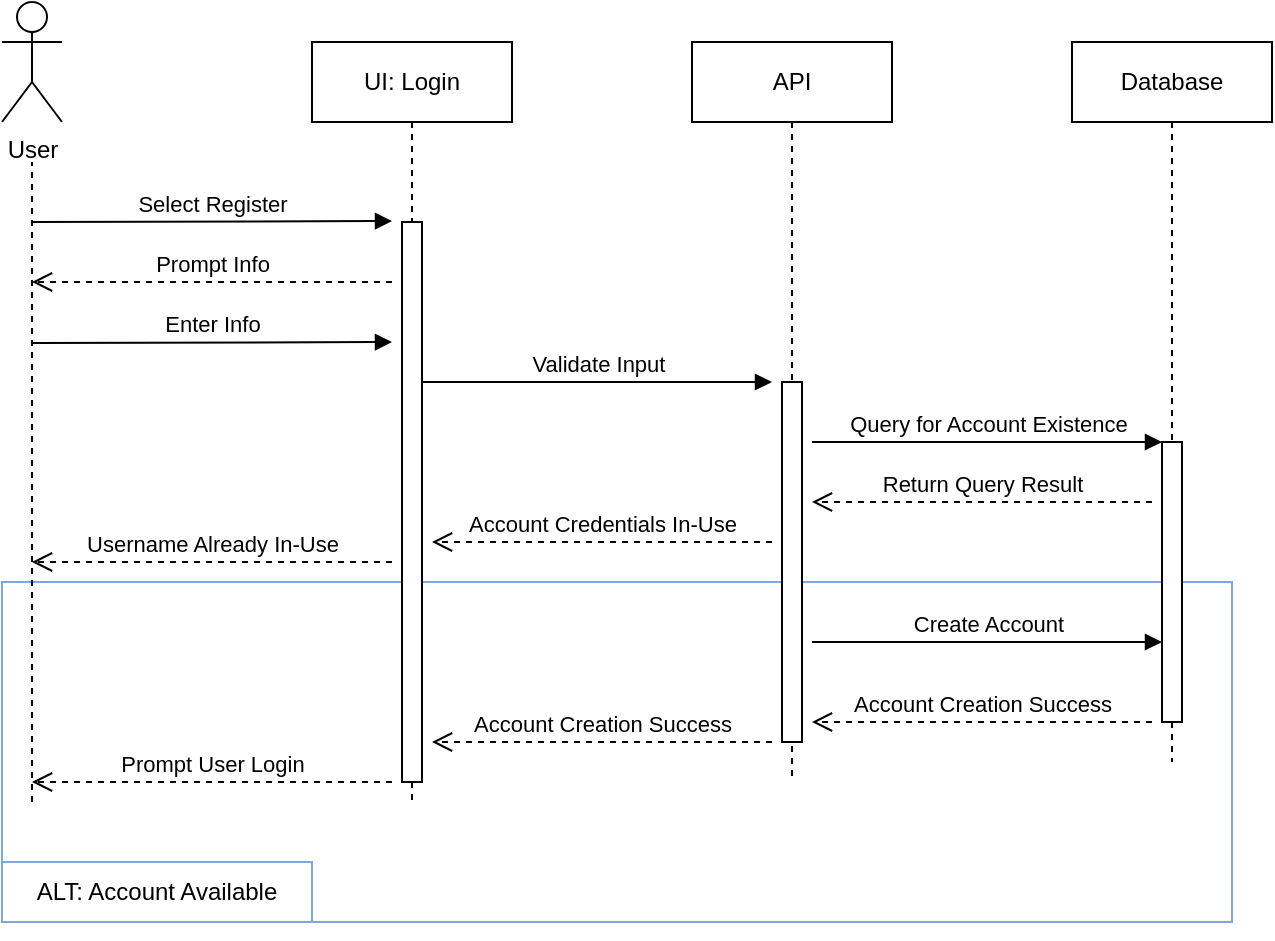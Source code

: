 <mxfile version="21.7.5" type="device">
  <diagram name="Page-1" id="2YBvvXClWsGukQMizWep">
    <mxGraphModel dx="1050" dy="542" grid="1" gridSize="10" guides="1" tooltips="1" connect="1" arrows="1" fold="1" page="1" pageScale="1" pageWidth="850" pageHeight="1100" math="0" shadow="0">
      <root>
        <mxCell id="0" />
        <mxCell id="1" parent="0" />
        <mxCell id="pPaHzkRW0WduUCZ9Fjcq-39" value="" style="rounded=0;whiteSpace=wrap;html=1;strokeColor=#7EA6E0;" vertex="1" parent="1">
          <mxGeometry x="65" y="310" width="615" height="170" as="geometry" />
        </mxCell>
        <mxCell id="pPaHzkRW0WduUCZ9Fjcq-30" value="" style="endArrow=none;dashed=1;html=1;rounded=0;" edge="1" parent="1">
          <mxGeometry width="50" height="50" relative="1" as="geometry">
            <mxPoint x="80" y="420" as="sourcePoint" />
            <mxPoint x="80" y="100" as="targetPoint" />
          </mxGeometry>
        </mxCell>
        <mxCell id="aM9ryv3xv72pqoxQDRHE-5" value="UI: Login" style="shape=umlLifeline;perimeter=lifelinePerimeter;whiteSpace=wrap;html=1;container=0;dropTarget=0;collapsible=0;recursiveResize=0;outlineConnect=0;portConstraint=eastwest;newEdgeStyle={&quot;edgeStyle&quot;:&quot;elbowEdgeStyle&quot;,&quot;elbow&quot;:&quot;vertical&quot;,&quot;curved&quot;:0,&quot;rounded&quot;:0};" parent="1" vertex="1">
          <mxGeometry x="220" y="40" width="100" height="380" as="geometry" />
        </mxCell>
        <mxCell id="aM9ryv3xv72pqoxQDRHE-6" value="" style="html=1;points=[];perimeter=orthogonalPerimeter;outlineConnect=0;targetShapes=umlLifeline;portConstraint=eastwest;newEdgeStyle={&quot;edgeStyle&quot;:&quot;elbowEdgeStyle&quot;,&quot;elbow&quot;:&quot;vertical&quot;,&quot;curved&quot;:0,&quot;rounded&quot;:0};" parent="aM9ryv3xv72pqoxQDRHE-5" vertex="1">
          <mxGeometry x="45" y="90" width="10" height="280" as="geometry" />
        </mxCell>
        <mxCell id="pPaHzkRW0WduUCZ9Fjcq-1" value="API" style="shape=umlLifeline;perimeter=lifelinePerimeter;whiteSpace=wrap;html=1;container=0;dropTarget=0;collapsible=0;recursiveResize=0;outlineConnect=0;portConstraint=eastwest;newEdgeStyle={&quot;edgeStyle&quot;:&quot;elbowEdgeStyle&quot;,&quot;elbow&quot;:&quot;vertical&quot;,&quot;curved&quot;:0,&quot;rounded&quot;:0};" vertex="1" parent="1">
          <mxGeometry x="410" y="40" width="100" height="370" as="geometry" />
        </mxCell>
        <mxCell id="pPaHzkRW0WduUCZ9Fjcq-2" value="" style="html=1;points=[];perimeter=orthogonalPerimeter;outlineConnect=0;targetShapes=umlLifeline;portConstraint=eastwest;newEdgeStyle={&quot;edgeStyle&quot;:&quot;elbowEdgeStyle&quot;,&quot;elbow&quot;:&quot;vertical&quot;,&quot;curved&quot;:0,&quot;rounded&quot;:0};" vertex="1" parent="pPaHzkRW0WduUCZ9Fjcq-1">
          <mxGeometry x="45" y="170" width="10" height="180" as="geometry" />
        </mxCell>
        <mxCell id="pPaHzkRW0WduUCZ9Fjcq-6" value="Validate Input" style="html=1;verticalAlign=bottom;endArrow=block;edgeStyle=elbowEdgeStyle;elbow=vertical;curved=0;rounded=0;" edge="1" parent="1">
          <mxGeometry x="0.006" relative="1" as="geometry">
            <mxPoint x="275" y="210" as="sourcePoint" />
            <Array as="points">
              <mxPoint x="365" y="210" />
            </Array>
            <mxPoint x="450" y="210" as="targetPoint" />
            <mxPoint as="offset" />
          </mxGeometry>
        </mxCell>
        <mxCell id="pPaHzkRW0WduUCZ9Fjcq-11" value="Database" style="shape=umlLifeline;perimeter=lifelinePerimeter;whiteSpace=wrap;html=1;container=0;dropTarget=0;collapsible=0;recursiveResize=0;outlineConnect=0;portConstraint=eastwest;newEdgeStyle={&quot;edgeStyle&quot;:&quot;elbowEdgeStyle&quot;,&quot;elbow&quot;:&quot;vertical&quot;,&quot;curved&quot;:0,&quot;rounded&quot;:0};" vertex="1" parent="1">
          <mxGeometry x="600" y="40" width="100" height="360" as="geometry" />
        </mxCell>
        <mxCell id="pPaHzkRW0WduUCZ9Fjcq-12" value="" style="html=1;points=[];perimeter=orthogonalPerimeter;outlineConnect=0;targetShapes=umlLifeline;portConstraint=eastwest;newEdgeStyle={&quot;edgeStyle&quot;:&quot;elbowEdgeStyle&quot;,&quot;elbow&quot;:&quot;vertical&quot;,&quot;curved&quot;:0,&quot;rounded&quot;:0};" vertex="1" parent="pPaHzkRW0WduUCZ9Fjcq-11">
          <mxGeometry x="45" y="200" width="10" height="140" as="geometry" />
        </mxCell>
        <mxCell id="pPaHzkRW0WduUCZ9Fjcq-14" value="Query for Account Existence" style="html=1;verticalAlign=bottom;endArrow=block;edgeStyle=elbowEdgeStyle;elbow=vertical;curved=0;rounded=0;" edge="1" parent="1">
          <mxGeometry relative="1" as="geometry">
            <mxPoint x="470" y="240" as="sourcePoint" />
            <Array as="points">
              <mxPoint x="560" y="240" />
            </Array>
            <mxPoint x="645" y="240" as="targetPoint" />
          </mxGeometry>
        </mxCell>
        <mxCell id="pPaHzkRW0WduUCZ9Fjcq-15" value="Return Query Result" style="html=1;verticalAlign=bottom;endArrow=open;dashed=1;endSize=8;edgeStyle=elbowEdgeStyle;elbow=horizontal;curved=0;rounded=0;" edge="1" parent="1">
          <mxGeometry relative="1" as="geometry">
            <mxPoint x="470" y="270" as="targetPoint" />
            <Array as="points">
              <mxPoint x="565" y="270" />
            </Array>
            <mxPoint x="640" y="270" as="sourcePoint" />
            <mxPoint as="offset" />
          </mxGeometry>
        </mxCell>
        <mxCell id="pPaHzkRW0WduUCZ9Fjcq-16" value="Prompt User Login" style="html=1;verticalAlign=bottom;endArrow=open;dashed=1;endSize=8;edgeStyle=elbowEdgeStyle;elbow=vertical;curved=0;rounded=0;" edge="1" parent="1">
          <mxGeometry relative="1" as="geometry">
            <mxPoint x="80" y="410" as="targetPoint" />
            <Array as="points">
              <mxPoint x="185" y="410" />
            </Array>
            <mxPoint x="260" y="410" as="sourcePoint" />
          </mxGeometry>
        </mxCell>
        <mxCell id="pPaHzkRW0WduUCZ9Fjcq-17" value="Account Credentials In-Use" style="html=1;verticalAlign=bottom;endArrow=open;dashed=1;endSize=8;edgeStyle=elbowEdgeStyle;elbow=vertical;curved=0;rounded=0;" edge="1" parent="1">
          <mxGeometry relative="1" as="geometry">
            <mxPoint x="280" y="290" as="targetPoint" />
            <Array as="points">
              <mxPoint x="375" y="290" />
            </Array>
            <mxPoint x="450" y="290" as="sourcePoint" />
            <mxPoint as="offset" />
          </mxGeometry>
        </mxCell>
        <mxCell id="pPaHzkRW0WduUCZ9Fjcq-19" value="User" style="shape=umlActor;verticalLabelPosition=bottom;verticalAlign=top;html=1;" vertex="1" parent="1">
          <mxGeometry x="65" y="20" width="30" height="60" as="geometry" />
        </mxCell>
        <mxCell id="pPaHzkRW0WduUCZ9Fjcq-28" value="Select Register" style="html=1;verticalAlign=bottom;endArrow=block;edgeStyle=elbowEdgeStyle;elbow=vertical;curved=0;rounded=0;" edge="1" parent="1">
          <mxGeometry relative="1" as="geometry">
            <mxPoint x="80" y="130" as="sourcePoint" />
            <Array as="points">
              <mxPoint x="185" y="129.5" />
            </Array>
            <mxPoint x="260" y="130" as="targetPoint" />
          </mxGeometry>
        </mxCell>
        <mxCell id="pPaHzkRW0WduUCZ9Fjcq-33" value="Prompt Info" style="html=1;verticalAlign=bottom;endArrow=open;dashed=1;endSize=8;edgeStyle=elbowEdgeStyle;elbow=vertical;curved=0;rounded=0;" edge="1" parent="1">
          <mxGeometry relative="1" as="geometry">
            <mxPoint x="80" y="160" as="targetPoint" />
            <Array as="points">
              <mxPoint x="185" y="160" />
            </Array>
            <mxPoint x="260" y="160" as="sourcePoint" />
          </mxGeometry>
        </mxCell>
        <mxCell id="pPaHzkRW0WduUCZ9Fjcq-34" value="Enter Info" style="html=1;verticalAlign=bottom;endArrow=block;edgeStyle=elbowEdgeStyle;elbow=vertical;curved=0;rounded=0;" edge="1" parent="1">
          <mxGeometry relative="1" as="geometry">
            <mxPoint x="80" y="190.5" as="sourcePoint" />
            <Array as="points">
              <mxPoint x="185" y="190" />
            </Array>
            <mxPoint x="260" y="190.5" as="targetPoint" />
          </mxGeometry>
        </mxCell>
        <mxCell id="pPaHzkRW0WduUCZ9Fjcq-35" value="Account Creation Success" style="html=1;verticalAlign=bottom;endArrow=open;dashed=1;endSize=8;edgeStyle=elbowEdgeStyle;elbow=vertical;curved=0;rounded=0;" edge="1" parent="1">
          <mxGeometry relative="1" as="geometry">
            <mxPoint x="280" y="390" as="targetPoint" />
            <Array as="points">
              <mxPoint x="375" y="390" />
            </Array>
            <mxPoint x="450" y="390" as="sourcePoint" />
          </mxGeometry>
        </mxCell>
        <mxCell id="pPaHzkRW0WduUCZ9Fjcq-36" value="Create Account" style="html=1;verticalAlign=bottom;endArrow=block;edgeStyle=elbowEdgeStyle;elbow=vertical;curved=0;rounded=0;" edge="1" parent="1">
          <mxGeometry relative="1" as="geometry">
            <mxPoint x="470" y="340" as="sourcePoint" />
            <Array as="points">
              <mxPoint x="560" y="340" />
            </Array>
            <mxPoint x="645" y="340" as="targetPoint" />
          </mxGeometry>
        </mxCell>
        <mxCell id="pPaHzkRW0WduUCZ9Fjcq-37" value="Account Creation Success" style="html=1;verticalAlign=bottom;endArrow=open;dashed=1;endSize=8;edgeStyle=elbowEdgeStyle;elbow=horizontal;curved=0;rounded=0;" edge="1" parent="1">
          <mxGeometry relative="1" as="geometry">
            <mxPoint x="470" y="380" as="targetPoint" />
            <Array as="points">
              <mxPoint x="565" y="380" />
            </Array>
            <mxPoint x="640" y="380" as="sourcePoint" />
            <mxPoint as="offset" />
          </mxGeometry>
        </mxCell>
        <mxCell id="pPaHzkRW0WduUCZ9Fjcq-40" value="Username Already In-Use" style="html=1;verticalAlign=bottom;endArrow=open;dashed=1;endSize=8;edgeStyle=elbowEdgeStyle;elbow=vertical;curved=0;rounded=0;" edge="1" parent="1">
          <mxGeometry relative="1" as="geometry">
            <mxPoint x="80" y="300" as="targetPoint" />
            <Array as="points">
              <mxPoint x="185" y="300" />
            </Array>
            <mxPoint x="260" y="300" as="sourcePoint" />
            <mxPoint as="offset" />
          </mxGeometry>
        </mxCell>
        <mxCell id="pPaHzkRW0WduUCZ9Fjcq-41" style="edgeStyle=orthogonalEdgeStyle;rounded=0;orthogonalLoop=1;jettySize=auto;html=1;exitX=0.5;exitY=1;exitDx=0;exitDy=0;" edge="1" parent="1" source="pPaHzkRW0WduUCZ9Fjcq-39" target="pPaHzkRW0WduUCZ9Fjcq-39">
          <mxGeometry relative="1" as="geometry" />
        </mxCell>
        <mxCell id="pPaHzkRW0WduUCZ9Fjcq-43" value="ALT: Account Available" style="rounded=0;whiteSpace=wrap;html=1;strokeColor=#7EA6E0;" vertex="1" parent="1">
          <mxGeometry x="65" y="450" width="155" height="30" as="geometry" />
        </mxCell>
      </root>
    </mxGraphModel>
  </diagram>
</mxfile>
